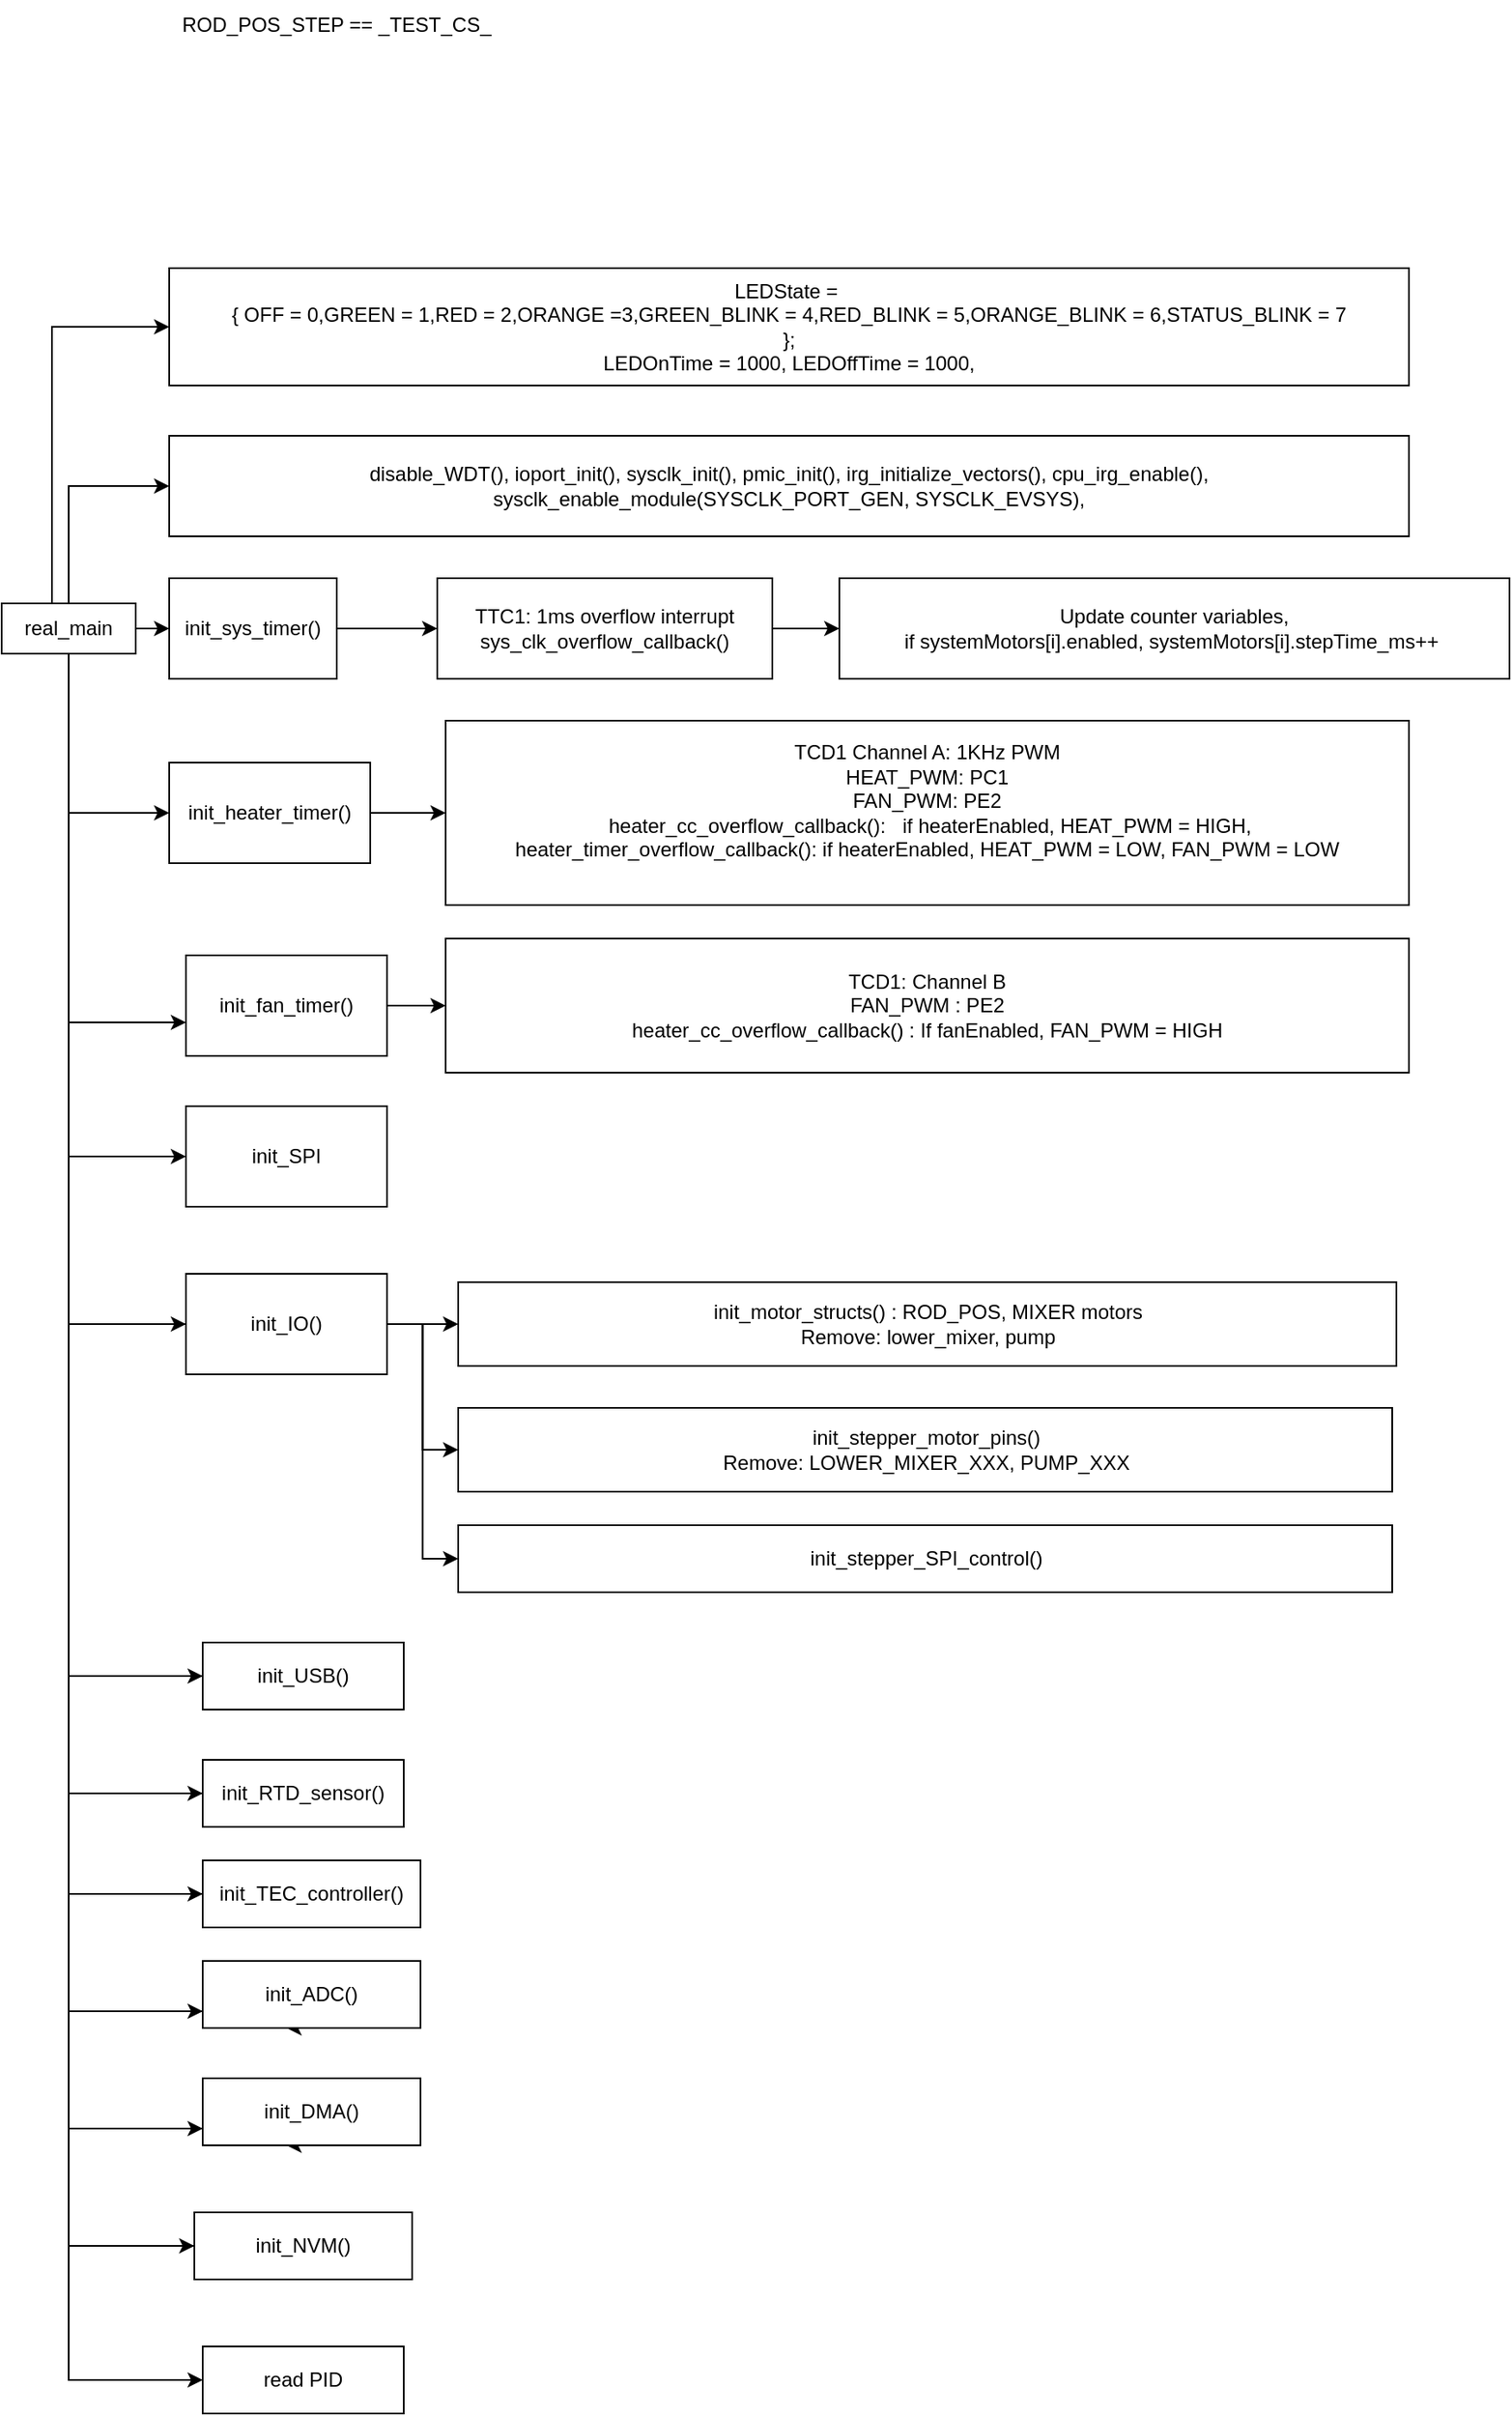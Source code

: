 <mxfile version="20.6.2" type="device"><diagram id="D15-WCxr2pnqzbSNdNMG" name="Page-1"><mxGraphModel dx="1221" dy="575" grid="1" gridSize="10" guides="1" tooltips="1" connect="1" arrows="1" fold="1" page="1" pageScale="1" pageWidth="850" pageHeight="1100" math="0" shadow="0"><root><mxCell id="0"/><mxCell id="1" parent="0"/><mxCell id="9BVXVKXAgOB02uK45_X6-4" style="edgeStyle=orthogonalEdgeStyle;rounded=0;orthogonalLoop=1;jettySize=auto;html=1;entryX=0;entryY=0.5;entryDx=0;entryDy=0;" edge="1" parent="1" source="9BVXVKXAgOB02uK45_X6-1" target="9BVXVKXAgOB02uK45_X6-2"><mxGeometry relative="1" as="geometry"><Array as="points"><mxPoint x="70" y="245"/></Array></mxGeometry></mxCell><mxCell id="9BVXVKXAgOB02uK45_X6-5" style="edgeStyle=orthogonalEdgeStyle;rounded=0;orthogonalLoop=1;jettySize=auto;html=1;exitX=0.5;exitY=0;exitDx=0;exitDy=0;entryX=0;entryY=0.5;entryDx=0;entryDy=0;" edge="1" parent="1" source="9BVXVKXAgOB02uK45_X6-1" target="9BVXVKXAgOB02uK45_X6-3"><mxGeometry relative="1" as="geometry"/></mxCell><mxCell id="9BVXVKXAgOB02uK45_X6-13" style="edgeStyle=orthogonalEdgeStyle;rounded=0;orthogonalLoop=1;jettySize=auto;html=1;exitX=1;exitY=0.5;exitDx=0;exitDy=0;entryX=0;entryY=0.5;entryDx=0;entryDy=0;" edge="1" parent="1" source="9BVXVKXAgOB02uK45_X6-1" target="9BVXVKXAgOB02uK45_X6-6"><mxGeometry relative="1" as="geometry"/></mxCell><mxCell id="9BVXVKXAgOB02uK45_X6-15" style="edgeStyle=orthogonalEdgeStyle;rounded=0;orthogonalLoop=1;jettySize=auto;html=1;entryX=0;entryY=0.5;entryDx=0;entryDy=0;" edge="1" parent="1" source="9BVXVKXAgOB02uK45_X6-1" target="9BVXVKXAgOB02uK45_X6-14"><mxGeometry relative="1" as="geometry"><Array as="points"><mxPoint x="80" y="535"/></Array></mxGeometry></mxCell><mxCell id="9BVXVKXAgOB02uK45_X6-24" style="edgeStyle=orthogonalEdgeStyle;rounded=0;orthogonalLoop=1;jettySize=auto;html=1;" edge="1" parent="1" source="9BVXVKXAgOB02uK45_X6-1"><mxGeometry relative="1" as="geometry"><mxPoint x="150" y="660" as="targetPoint"/><Array as="points"><mxPoint x="80" y="660"/><mxPoint x="140" y="660"/></Array></mxGeometry></mxCell><mxCell id="9BVXVKXAgOB02uK45_X6-28" style="edgeStyle=orthogonalEdgeStyle;rounded=0;orthogonalLoop=1;jettySize=auto;html=1;entryX=0;entryY=0.5;entryDx=0;entryDy=0;" edge="1" parent="1" source="9BVXVKXAgOB02uK45_X6-1" target="9BVXVKXAgOB02uK45_X6-27"><mxGeometry relative="1" as="geometry"><Array as="points"><mxPoint x="80" y="740"/></Array></mxGeometry></mxCell><mxCell id="9BVXVKXAgOB02uK45_X6-31" style="edgeStyle=orthogonalEdgeStyle;rounded=0;orthogonalLoop=1;jettySize=auto;html=1;entryX=0;entryY=0.5;entryDx=0;entryDy=0;" edge="1" parent="1" source="9BVXVKXAgOB02uK45_X6-1" target="9BVXVKXAgOB02uK45_X6-30"><mxGeometry relative="1" as="geometry"><Array as="points"><mxPoint x="80" y="840"/></Array></mxGeometry></mxCell><mxCell id="9BVXVKXAgOB02uK45_X6-1" value="real_main" style="rounded=0;whiteSpace=wrap;html=1;" vertex="1" parent="1"><mxGeometry x="40" y="410" width="80" height="30" as="geometry"/></mxCell><mxCell id="9BVXVKXAgOB02uK45_X6-2" value="LEDState =&amp;nbsp;&lt;br&gt;&lt;span style=&quot;background-color: initial;&quot;&gt;{&amp;nbsp;&lt;/span&gt;&lt;span style=&quot;background-color: initial;&quot;&gt;OFF =&lt;/span&gt;&lt;span style=&quot;background-color: initial;&quot;&gt;&#9;&#9;&#9;&lt;/span&gt;&lt;span style=&quot;background-color: initial;&quot;&gt;0,&lt;/span&gt;&lt;span style=&quot;background-color: initial;&quot;&gt;GREEN =&lt;/span&gt;&lt;span style=&quot;background-color: initial;&quot;&gt;&#9;&#9;&#9;&lt;/span&gt;&lt;span style=&quot;background-color: initial;&quot;&gt;1,&lt;/span&gt;&lt;span style=&quot;background-color: initial;&quot;&gt;RED =&lt;/span&gt;&lt;span style=&quot;background-color: initial;&quot;&gt;&#9;&#9;&#9;&lt;/span&gt;&lt;span style=&quot;background-color: initial;&quot;&gt;2,&lt;/span&gt;&lt;span style=&quot;background-color: initial;&quot;&gt;ORANGE =&lt;/span&gt;&lt;span style=&quot;background-color: initial;&quot;&gt;3,&lt;/span&gt;&lt;span style=&quot;background-color: initial;&quot;&gt;GREEN_BLINK =&lt;/span&gt;&lt;span style=&quot;background-color: initial;&quot;&gt;&#9;&lt;/span&gt;&lt;span style=&quot;background-color: initial;&quot;&gt;4,&lt;/span&gt;&lt;span style=&quot;background-color: initial;&quot;&gt;RED_BLINK =&lt;/span&gt;&lt;span style=&quot;background-color: initial;&quot;&gt;&#9;&#9;&lt;/span&gt;&lt;span style=&quot;background-color: initial;&quot;&gt;5,&lt;/span&gt;&lt;span style=&quot;background-color: initial;&quot;&gt;ORANGE_BLINK =&lt;/span&gt;&lt;span style=&quot;background-color: initial;&quot;&gt;&#9;&lt;/span&gt;&lt;span style=&quot;background-color: initial;&quot;&gt;6,&lt;/span&gt;&lt;span style=&quot;background-color: initial;&quot;&gt;STATUS_BLINK =&lt;/span&gt;&lt;span style=&quot;background-color: initial;&quot;&gt;&#9;&lt;/span&gt;&lt;span style=&quot;background-color: initial;&quot;&gt;7&lt;/span&gt;&lt;span style=&quot;background-color: initial;&quot;&gt;&lt;br&gt;&lt;/span&gt;&lt;div&gt;};&lt;br&gt;LEDOnTime = 1000, LEDOffTime = 1000,&lt;/div&gt;" style="rounded=0;whiteSpace=wrap;html=1;" vertex="1" parent="1"><mxGeometry x="140" y="210" width="740" height="70" as="geometry"/></mxCell><mxCell id="9BVXVKXAgOB02uK45_X6-3" value="disable_WDT(), ioport_init(), sysclk_init(), pmic_init(), irg_initialize_vectors(), cpu_irg_enable(), sysclk_enable_module(SYSCLK_PORT_GEN, SYSCLK_EVSYS)," style="rounded=0;whiteSpace=wrap;html=1;" vertex="1" parent="1"><mxGeometry x="140" y="310" width="740" height="60" as="geometry"/></mxCell><mxCell id="9BVXVKXAgOB02uK45_X6-8" value="" style="edgeStyle=orthogonalEdgeStyle;rounded=0;orthogonalLoop=1;jettySize=auto;html=1;" edge="1" parent="1" source="9BVXVKXAgOB02uK45_X6-6" target="9BVXVKXAgOB02uK45_X6-7"><mxGeometry relative="1" as="geometry"/></mxCell><mxCell id="9BVXVKXAgOB02uK45_X6-6" value="init_sys_timer()" style="rounded=0;whiteSpace=wrap;html=1;" vertex="1" parent="1"><mxGeometry x="140" y="395" width="100" height="60" as="geometry"/></mxCell><mxCell id="9BVXVKXAgOB02uK45_X6-12" value="" style="edgeStyle=orthogonalEdgeStyle;rounded=0;orthogonalLoop=1;jettySize=auto;html=1;" edge="1" parent="1" source="9BVXVKXAgOB02uK45_X6-7" target="9BVXVKXAgOB02uK45_X6-11"><mxGeometry relative="1" as="geometry"/></mxCell><mxCell id="9BVXVKXAgOB02uK45_X6-7" value="TTC1: 1ms overflow interrupt&lt;br&gt;sys_clk_overflow_callback()" style="whiteSpace=wrap;html=1;rounded=0;" vertex="1" parent="1"><mxGeometry x="300" y="395" width="200" height="60" as="geometry"/></mxCell><mxCell id="9BVXVKXAgOB02uK45_X6-11" value="Update counter variables,&lt;br&gt;if systemMotors[i].enabled, systemMotors[i].stepTime_ms++&amp;nbsp;" style="whiteSpace=wrap;html=1;rounded=0;" vertex="1" parent="1"><mxGeometry x="540" y="395" width="400" height="60" as="geometry"/></mxCell><mxCell id="9BVXVKXAgOB02uK45_X6-19" style="edgeStyle=orthogonalEdgeStyle;rounded=0;orthogonalLoop=1;jettySize=auto;html=1;entryX=0;entryY=0.5;entryDx=0;entryDy=0;" edge="1" parent="1" source="9BVXVKXAgOB02uK45_X6-14" target="9BVXVKXAgOB02uK45_X6-18"><mxGeometry relative="1" as="geometry"/></mxCell><mxCell id="9BVXVKXAgOB02uK45_X6-14" value="init_heater_timer()" style="rounded=0;whiteSpace=wrap;html=1;" vertex="1" parent="1"><mxGeometry x="140" y="505" width="120" height="60" as="geometry"/></mxCell><mxCell id="9BVXVKXAgOB02uK45_X6-18" value="TCD1 Channel A: 1KHz PWM&lt;br&gt;HEAT_PWM: PC1&lt;br&gt;FAN_PWM: PE2&lt;br&gt;&lt;div&gt;&amp;nbsp;heater_cc_overflow_callback():&amp;nbsp; &amp;nbsp;if heaterEnabled, HEAT_PWM = HIGH,&lt;br&gt;heater_timer_overflow_callback(): if heaterEnabled, HEAT_PWM = LOW, FAN_PWM = LOW&lt;/div&gt;&lt;div&gt;&lt;br&gt;&lt;/div&gt;" style="rounded=0;whiteSpace=wrap;html=1;" vertex="1" parent="1"><mxGeometry x="305" y="480" width="575" height="110" as="geometry"/></mxCell><mxCell id="9BVXVKXAgOB02uK45_X6-26" style="edgeStyle=orthogonalEdgeStyle;rounded=0;orthogonalLoop=1;jettySize=auto;html=1;exitX=1;exitY=0.5;exitDx=0;exitDy=0;" edge="1" parent="1" source="9BVXVKXAgOB02uK45_X6-23" target="9BVXVKXAgOB02uK45_X6-25"><mxGeometry relative="1" as="geometry"/></mxCell><mxCell id="9BVXVKXAgOB02uK45_X6-23" value="init_fan_timer()" style="rounded=0;whiteSpace=wrap;html=1;" vertex="1" parent="1"><mxGeometry x="150" y="620" width="120" height="60" as="geometry"/></mxCell><mxCell id="9BVXVKXAgOB02uK45_X6-25" value="TCD1: Channel B&lt;br&gt;FAN_PWM : PE2&lt;br&gt;heater_cc_overflow_callback() : If fanEnabled, FAN_PWM = HIGH" style="rounded=0;whiteSpace=wrap;html=1;" vertex="1" parent="1"><mxGeometry x="305" y="610" width="575" height="80" as="geometry"/></mxCell><mxCell id="9BVXVKXAgOB02uK45_X6-27" value="init_SPI" style="rounded=0;whiteSpace=wrap;html=1;" vertex="1" parent="1"><mxGeometry x="150" y="710" width="120" height="60" as="geometry"/></mxCell><mxCell id="9BVXVKXAgOB02uK45_X6-34" style="edgeStyle=orthogonalEdgeStyle;rounded=0;orthogonalLoop=1;jettySize=auto;html=1;entryX=0;entryY=0.5;entryDx=0;entryDy=0;" edge="1" parent="1" source="9BVXVKXAgOB02uK45_X6-30" target="9BVXVKXAgOB02uK45_X6-33"><mxGeometry relative="1" as="geometry"/></mxCell><mxCell id="9BVXVKXAgOB02uK45_X6-36" style="edgeStyle=orthogonalEdgeStyle;rounded=0;orthogonalLoop=1;jettySize=auto;html=1;entryX=0;entryY=0.5;entryDx=0;entryDy=0;" edge="1" parent="1" source="9BVXVKXAgOB02uK45_X6-30" target="9BVXVKXAgOB02uK45_X6-35"><mxGeometry relative="1" as="geometry"/></mxCell><mxCell id="9BVXVKXAgOB02uK45_X6-38" style="edgeStyle=orthogonalEdgeStyle;rounded=0;orthogonalLoop=1;jettySize=auto;html=1;exitX=1;exitY=0.5;exitDx=0;exitDy=0;entryX=0;entryY=0.5;entryDx=0;entryDy=0;" edge="1" parent="1" source="9BVXVKXAgOB02uK45_X6-30" target="9BVXVKXAgOB02uK45_X6-37"><mxGeometry relative="1" as="geometry"/></mxCell><mxCell id="9BVXVKXAgOB02uK45_X6-42" style="edgeStyle=orthogonalEdgeStyle;rounded=0;orthogonalLoop=1;jettySize=auto;html=1;entryX=0;entryY=0.5;entryDx=0;entryDy=0;" edge="1" parent="1" source="9BVXVKXAgOB02uK45_X6-30" target="9BVXVKXAgOB02uK45_X6-39"><mxGeometry relative="1" as="geometry"><Array as="points"><mxPoint x="80" y="840"/><mxPoint x="80" y="1050"/></Array></mxGeometry></mxCell><mxCell id="9BVXVKXAgOB02uK45_X6-30" value="init_IO()" style="rounded=0;whiteSpace=wrap;html=1;" vertex="1" parent="1"><mxGeometry x="150" y="810" width="120" height="60" as="geometry"/></mxCell><mxCell id="9BVXVKXAgOB02uK45_X6-32" value="ROD_POS_STEP == _TEST_CS_" style="text;html=1;strokeColor=none;fillColor=none;align=center;verticalAlign=middle;whiteSpace=wrap;rounded=0;" vertex="1" parent="1"><mxGeometry x="90" y="50" width="300" height="30" as="geometry"/></mxCell><mxCell id="9BVXVKXAgOB02uK45_X6-33" value="init_motor_structs() : ROD_POS, MIXER motors&lt;br&gt;Remove: lower_mixer, pump" style="whiteSpace=wrap;html=1;rounded=0;" vertex="1" parent="1"><mxGeometry x="312.5" y="815" width="560" height="50" as="geometry"/></mxCell><mxCell id="9BVXVKXAgOB02uK45_X6-35" value="init_stepper_motor_pins()&lt;br&gt;Remove: LOWER_MIXER_XXX, PUMP_XXX" style="rounded=0;whiteSpace=wrap;html=1;" vertex="1" parent="1"><mxGeometry x="312.5" y="890" width="557.5" height="50" as="geometry"/></mxCell><mxCell id="9BVXVKXAgOB02uK45_X6-37" value="init_stepper_SPI_control()" style="rounded=0;whiteSpace=wrap;html=1;" vertex="1" parent="1"><mxGeometry x="312.5" y="960" width="557.5" height="40" as="geometry"/></mxCell><mxCell id="9BVXVKXAgOB02uK45_X6-44" style="edgeStyle=orthogonalEdgeStyle;rounded=0;orthogonalLoop=1;jettySize=auto;html=1;entryX=0;entryY=0.5;entryDx=0;entryDy=0;" edge="1" parent="1" source="9BVXVKXAgOB02uK45_X6-39" target="9BVXVKXAgOB02uK45_X6-43"><mxGeometry relative="1" as="geometry"><Array as="points"><mxPoint x="80" y="1050"/><mxPoint x="80" y="1120"/></Array></mxGeometry></mxCell><mxCell id="9BVXVKXAgOB02uK45_X6-39" value="init_USB()" style="rounded=0;whiteSpace=wrap;html=1;" vertex="1" parent="1"><mxGeometry x="160" y="1030" width="120" height="40" as="geometry"/></mxCell><mxCell id="9BVXVKXAgOB02uK45_X6-53" style="edgeStyle=orthogonalEdgeStyle;rounded=0;orthogonalLoop=1;jettySize=auto;html=1;entryX=0;entryY=0.5;entryDx=0;entryDy=0;" edge="1" parent="1" source="9BVXVKXAgOB02uK45_X6-43" target="9BVXVKXAgOB02uK45_X6-45"><mxGeometry relative="1" as="geometry"><Array as="points"><mxPoint x="80" y="1120"/><mxPoint x="80" y="1180"/></Array></mxGeometry></mxCell><mxCell id="9BVXVKXAgOB02uK45_X6-43" value="init_RTD_sensor()" style="rounded=0;whiteSpace=wrap;html=1;" vertex="1" parent="1"><mxGeometry x="160" y="1100" width="120" height="40" as="geometry"/></mxCell><mxCell id="9BVXVKXAgOB02uK45_X6-55" style="edgeStyle=orthogonalEdgeStyle;rounded=0;orthogonalLoop=1;jettySize=auto;html=1;exitX=0.5;exitY=1;exitDx=0;exitDy=0;" edge="1" parent="1" source="9BVXVKXAgOB02uK45_X6-45"><mxGeometry relative="1" as="geometry"><mxPoint x="215" y="1190" as="targetPoint"/></mxGeometry></mxCell><mxCell id="9BVXVKXAgOB02uK45_X6-62" style="edgeStyle=orthogonalEdgeStyle;rounded=0;orthogonalLoop=1;jettySize=auto;html=1;entryX=0;entryY=0.75;entryDx=0;entryDy=0;" edge="1" parent="1" source="9BVXVKXAgOB02uK45_X6-45" target="9BVXVKXAgOB02uK45_X6-57"><mxGeometry relative="1" as="geometry"><Array as="points"><mxPoint x="80" y="1180"/><mxPoint x="80" y="1250"/><mxPoint x="155" y="1250"/></Array></mxGeometry></mxCell><mxCell id="9BVXVKXAgOB02uK45_X6-45" value="init_TEC_controller()" style="rounded=0;whiteSpace=wrap;html=1;" vertex="1" parent="1"><mxGeometry x="160" y="1160" width="130" height="40" as="geometry"/></mxCell><mxCell id="9BVXVKXAgOB02uK45_X6-56" style="edgeStyle=orthogonalEdgeStyle;rounded=0;orthogonalLoop=1;jettySize=auto;html=1;exitX=0.5;exitY=1;exitDx=0;exitDy=0;" edge="1" parent="1" source="9BVXVKXAgOB02uK45_X6-57"><mxGeometry relative="1" as="geometry"><mxPoint x="210" y="1260" as="targetPoint"/></mxGeometry></mxCell><mxCell id="9BVXVKXAgOB02uK45_X6-63" style="edgeStyle=orthogonalEdgeStyle;rounded=0;orthogonalLoop=1;jettySize=auto;html=1;entryX=0;entryY=0.75;entryDx=0;entryDy=0;" edge="1" parent="1" source="9BVXVKXAgOB02uK45_X6-57" target="9BVXVKXAgOB02uK45_X6-59"><mxGeometry relative="1" as="geometry"><Array as="points"><mxPoint x="80" y="1250"/><mxPoint x="80" y="1320"/><mxPoint x="155" y="1320"/></Array></mxGeometry></mxCell><mxCell id="9BVXVKXAgOB02uK45_X6-57" value="init_ADC()" style="rounded=0;whiteSpace=wrap;html=1;" vertex="1" parent="1"><mxGeometry x="160" y="1220" width="130" height="40" as="geometry"/></mxCell><mxCell id="9BVXVKXAgOB02uK45_X6-58" style="edgeStyle=orthogonalEdgeStyle;rounded=0;orthogonalLoop=1;jettySize=auto;html=1;exitX=0.5;exitY=1;exitDx=0;exitDy=0;" edge="1" parent="1" source="9BVXVKXAgOB02uK45_X6-59"><mxGeometry relative="1" as="geometry"><mxPoint x="210" y="1330" as="targetPoint"/></mxGeometry></mxCell><mxCell id="9BVXVKXAgOB02uK45_X6-64" style="edgeStyle=orthogonalEdgeStyle;rounded=0;orthogonalLoop=1;jettySize=auto;html=1;entryX=0;entryY=0.5;entryDx=0;entryDy=0;" edge="1" parent="1" source="9BVXVKXAgOB02uK45_X6-59" target="9BVXVKXAgOB02uK45_X6-61"><mxGeometry relative="1" as="geometry"><Array as="points"><mxPoint x="80" y="1320"/><mxPoint x="80" y="1390"/></Array></mxGeometry></mxCell><mxCell id="9BVXVKXAgOB02uK45_X6-59" value="init_DMA()" style="rounded=0;whiteSpace=wrap;html=1;" vertex="1" parent="1"><mxGeometry x="160" y="1290" width="130" height="40" as="geometry"/></mxCell><mxCell id="9BVXVKXAgOB02uK45_X6-60" style="edgeStyle=orthogonalEdgeStyle;rounded=0;orthogonalLoop=1;jettySize=auto;html=1;exitX=0.5;exitY=1;exitDx=0;exitDy=0;" edge="1" parent="1" source="9BVXVKXAgOB02uK45_X6-61"><mxGeometry relative="1" as="geometry"><mxPoint x="210" y="1400" as="targetPoint"/></mxGeometry></mxCell><mxCell id="9BVXVKXAgOB02uK45_X6-66" style="edgeStyle=orthogonalEdgeStyle;rounded=0;orthogonalLoop=1;jettySize=auto;html=1;entryX=0;entryY=0.5;entryDx=0;entryDy=0;" edge="1" parent="1" source="9BVXVKXAgOB02uK45_X6-61" target="9BVXVKXAgOB02uK45_X6-65"><mxGeometry relative="1" as="geometry"><Array as="points"><mxPoint x="80" y="1390"/><mxPoint x="80" y="1470"/></Array></mxGeometry></mxCell><mxCell id="9BVXVKXAgOB02uK45_X6-61" value="init_NVM()" style="rounded=0;whiteSpace=wrap;html=1;" vertex="1" parent="1"><mxGeometry x="155" y="1370" width="130" height="40" as="geometry"/></mxCell><mxCell id="9BVXVKXAgOB02uK45_X6-65" value="read PID" style="rounded=0;whiteSpace=wrap;html=1;" vertex="1" parent="1"><mxGeometry x="160" y="1450" width="120" height="40" as="geometry"/></mxCell></root></mxGraphModel></diagram></mxfile>